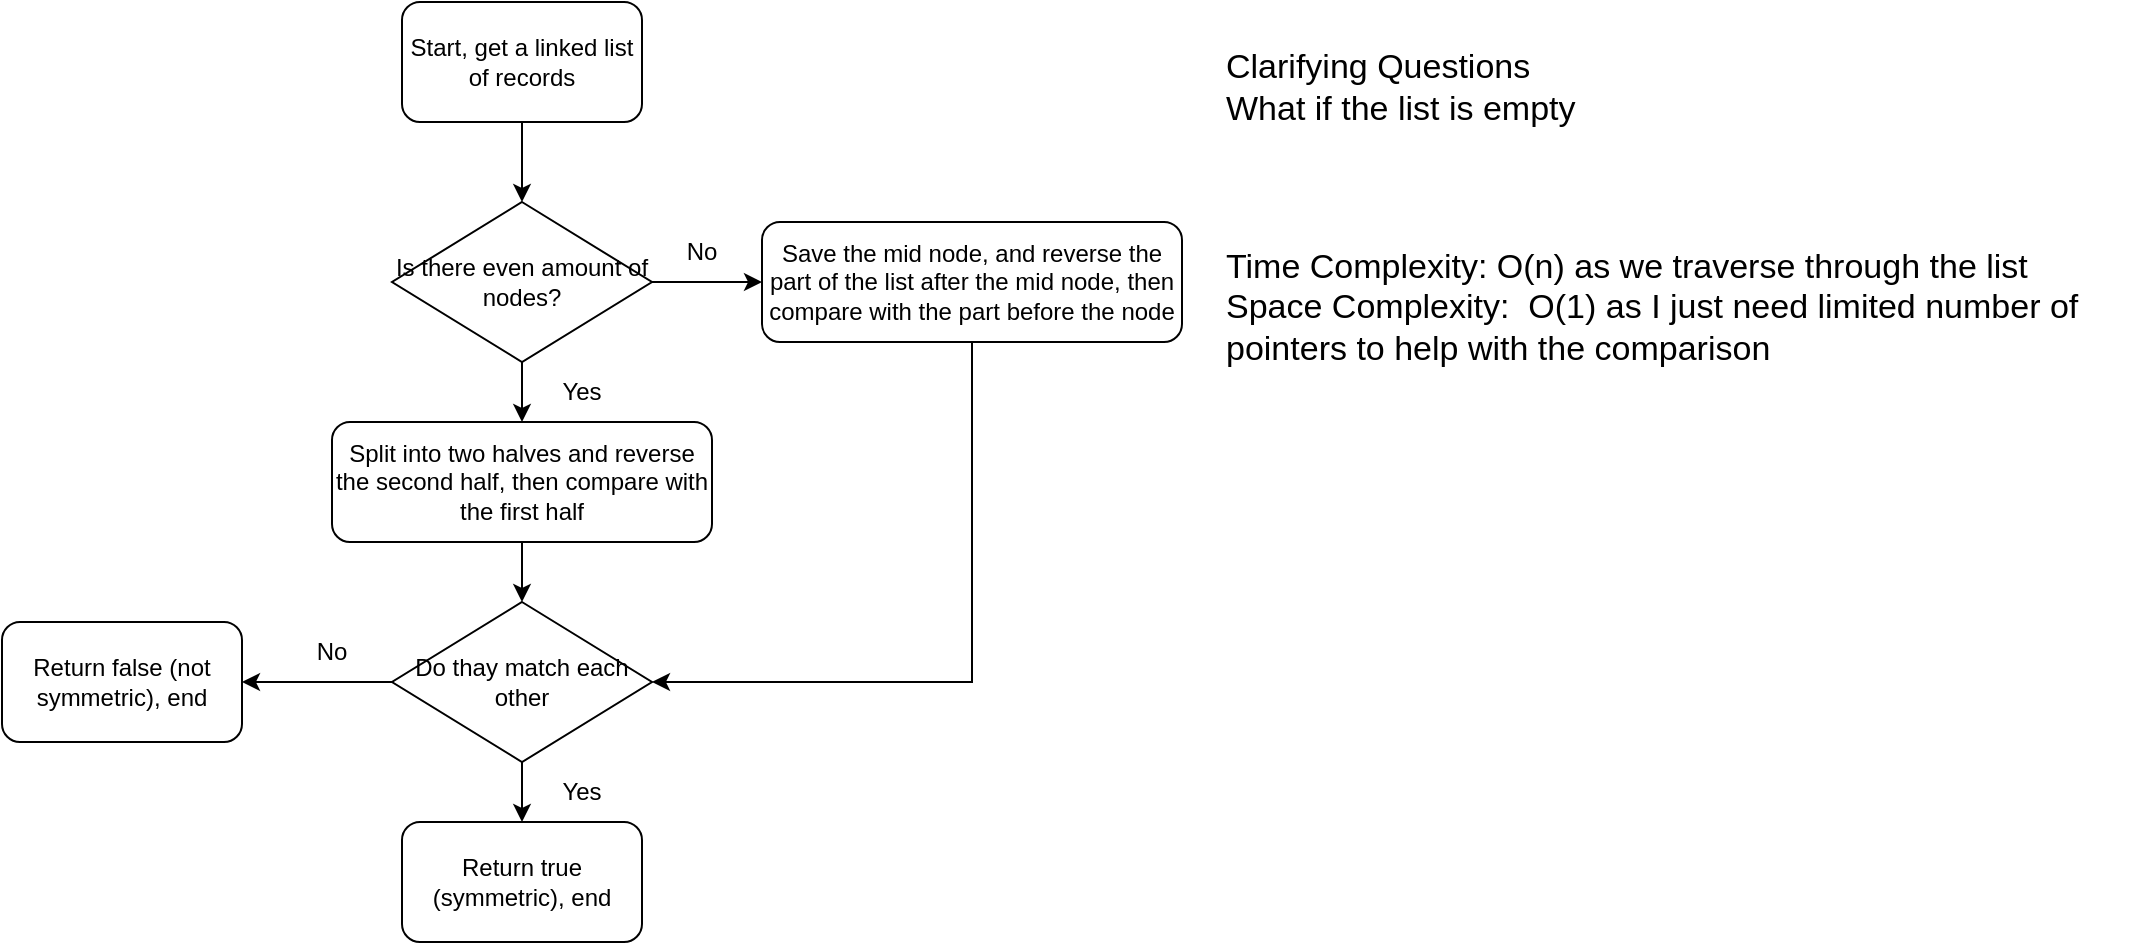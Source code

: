 <mxfile version="24.3.1" type="github">
  <diagram name="Page-1" id="usA8HVlGVZXzVNWSFqBx">
    <mxGraphModel dx="2284" dy="772" grid="1" gridSize="10" guides="1" tooltips="1" connect="1" arrows="1" fold="1" page="1" pageScale="1" pageWidth="850" pageHeight="1100" math="0" shadow="0">
      <root>
        <mxCell id="0" />
        <mxCell id="1" parent="0" />
        <mxCell id="1wRx-8fzzVt5RASfMGpi-11" style="edgeStyle=orthogonalEdgeStyle;rounded=0;orthogonalLoop=1;jettySize=auto;html=1;exitX=0.5;exitY=1;exitDx=0;exitDy=0;entryX=0.5;entryY=0;entryDx=0;entryDy=0;" edge="1" parent="1" source="1wRx-8fzzVt5RASfMGpi-1" target="1wRx-8fzzVt5RASfMGpi-3">
          <mxGeometry relative="1" as="geometry" />
        </mxCell>
        <mxCell id="1wRx-8fzzVt5RASfMGpi-1" value="Start, get a linked list of records" style="rounded=1;whiteSpace=wrap;html=1;" vertex="1" parent="1">
          <mxGeometry x="180" y="80" width="120" height="60" as="geometry" />
        </mxCell>
        <mxCell id="1wRx-8fzzVt5RASfMGpi-14" style="edgeStyle=orthogonalEdgeStyle;rounded=0;orthogonalLoop=1;jettySize=auto;html=1;exitX=0.5;exitY=1;exitDx=0;exitDy=0;entryX=0.5;entryY=0;entryDx=0;entryDy=0;" edge="1" parent="1" source="1wRx-8fzzVt5RASfMGpi-2" target="1wRx-8fzzVt5RASfMGpi-7">
          <mxGeometry relative="1" as="geometry" />
        </mxCell>
        <mxCell id="1wRx-8fzzVt5RASfMGpi-2" value="Split into two halves and reverse the second half, then compare with the first half" style="rounded=1;whiteSpace=wrap;html=1;" vertex="1" parent="1">
          <mxGeometry x="145" y="290" width="190" height="60" as="geometry" />
        </mxCell>
        <mxCell id="1wRx-8fzzVt5RASfMGpi-12" style="edgeStyle=orthogonalEdgeStyle;rounded=0;orthogonalLoop=1;jettySize=auto;html=1;exitX=1;exitY=0.5;exitDx=0;exitDy=0;" edge="1" parent="1" source="1wRx-8fzzVt5RASfMGpi-3" target="1wRx-8fzzVt5RASfMGpi-4">
          <mxGeometry relative="1" as="geometry" />
        </mxCell>
        <mxCell id="1wRx-8fzzVt5RASfMGpi-13" style="edgeStyle=orthogonalEdgeStyle;rounded=0;orthogonalLoop=1;jettySize=auto;html=1;exitX=0.5;exitY=1;exitDx=0;exitDy=0;entryX=0.5;entryY=0;entryDx=0;entryDy=0;" edge="1" parent="1" source="1wRx-8fzzVt5RASfMGpi-3" target="1wRx-8fzzVt5RASfMGpi-2">
          <mxGeometry relative="1" as="geometry" />
        </mxCell>
        <mxCell id="1wRx-8fzzVt5RASfMGpi-3" value="Is there even amount of nodes?" style="rhombus;whiteSpace=wrap;html=1;" vertex="1" parent="1">
          <mxGeometry x="175" y="180" width="130" height="80" as="geometry" />
        </mxCell>
        <mxCell id="1wRx-8fzzVt5RASfMGpi-15" style="edgeStyle=orthogonalEdgeStyle;rounded=0;orthogonalLoop=1;jettySize=auto;html=1;exitX=0.5;exitY=1;exitDx=0;exitDy=0;entryX=1;entryY=0.5;entryDx=0;entryDy=0;" edge="1" parent="1" source="1wRx-8fzzVt5RASfMGpi-4" target="1wRx-8fzzVt5RASfMGpi-7">
          <mxGeometry relative="1" as="geometry" />
        </mxCell>
        <mxCell id="1wRx-8fzzVt5RASfMGpi-4" value="Save the mid node, and reverse the part of the list after the mid node, then compare with the part before the node" style="rounded=1;whiteSpace=wrap;html=1;" vertex="1" parent="1">
          <mxGeometry x="360" y="190" width="210" height="60" as="geometry" />
        </mxCell>
        <mxCell id="1wRx-8fzzVt5RASfMGpi-17" style="edgeStyle=orthogonalEdgeStyle;rounded=0;orthogonalLoop=1;jettySize=auto;html=1;exitX=0.5;exitY=1;exitDx=0;exitDy=0;entryX=0.5;entryY=0;entryDx=0;entryDy=0;" edge="1" parent="1" source="1wRx-8fzzVt5RASfMGpi-7" target="1wRx-8fzzVt5RASfMGpi-9">
          <mxGeometry relative="1" as="geometry" />
        </mxCell>
        <mxCell id="1wRx-8fzzVt5RASfMGpi-23" style="edgeStyle=orthogonalEdgeStyle;rounded=0;orthogonalLoop=1;jettySize=auto;html=1;exitX=0;exitY=0.5;exitDx=0;exitDy=0;entryX=1;entryY=0.5;entryDx=0;entryDy=0;" edge="1" parent="1" source="1wRx-8fzzVt5RASfMGpi-7" target="1wRx-8fzzVt5RASfMGpi-10">
          <mxGeometry relative="1" as="geometry" />
        </mxCell>
        <mxCell id="1wRx-8fzzVt5RASfMGpi-7" value="Do thay match each other" style="rhombus;whiteSpace=wrap;html=1;" vertex="1" parent="1">
          <mxGeometry x="175" y="380" width="130" height="80" as="geometry" />
        </mxCell>
        <mxCell id="1wRx-8fzzVt5RASfMGpi-9" value="Return true (symmetric), end" style="rounded=1;whiteSpace=wrap;html=1;" vertex="1" parent="1">
          <mxGeometry x="180" y="490" width="120" height="60" as="geometry" />
        </mxCell>
        <mxCell id="1wRx-8fzzVt5RASfMGpi-10" value="Return false (not symmetric), end" style="rounded=1;whiteSpace=wrap;html=1;" vertex="1" parent="1">
          <mxGeometry x="-20" y="390" width="120" height="60" as="geometry" />
        </mxCell>
        <mxCell id="1wRx-8fzzVt5RASfMGpi-18" value="No" style="text;html=1;align=center;verticalAlign=middle;whiteSpace=wrap;rounded=0;" vertex="1" parent="1">
          <mxGeometry x="300" y="190" width="60" height="30" as="geometry" />
        </mxCell>
        <mxCell id="1wRx-8fzzVt5RASfMGpi-19" value="Yes" style="text;html=1;align=center;verticalAlign=middle;whiteSpace=wrap;rounded=0;" vertex="1" parent="1">
          <mxGeometry x="240" y="260" width="60" height="30" as="geometry" />
        </mxCell>
        <mxCell id="1wRx-8fzzVt5RASfMGpi-22" value="Yes" style="text;html=1;align=center;verticalAlign=middle;whiteSpace=wrap;rounded=0;" vertex="1" parent="1">
          <mxGeometry x="240" y="460" width="60" height="30" as="geometry" />
        </mxCell>
        <mxCell id="1wRx-8fzzVt5RASfMGpi-24" value="No" style="text;html=1;align=center;verticalAlign=middle;whiteSpace=wrap;rounded=0;" vertex="1" parent="1">
          <mxGeometry x="115" y="390" width="60" height="30" as="geometry" />
        </mxCell>
        <mxCell id="1wRx-8fzzVt5RASfMGpi-25" value="&lt;font style=&quot;font-size: 17px;&quot;&gt;Clarifying Questions&lt;/font&gt;&lt;div style=&quot;&quot;&gt;&lt;span style=&quot;background-color: initial; font-size: 17px;&quot;&gt;What if the list is empty&lt;/span&gt;&lt;span style=&quot;font-size: 0px; color: rgba(0, 0, 0, 0); font-family: monospace; text-wrap: nowrap; background-color: initial;&quot;&gt;3CmxGraphModel%3E%3Croot%3E%3CmxCell%20id%3D%220%22%2F%3E%3CmxCell%20id%3D%221%22%20parent%3D%220%22%2F%3E%3CmxCell%20id%3D%222%22%20value%3D%22%26lt%3Bspan%20style%3D%26quot%3Bfont-size%3A%2017px%3B%26quot%3B%26gt%3BTime%20Complexity%3A%20O(n)%20as%20we%20traverse%20through%20the%20list%26lt%3B%2Fspan%26gt%3B%26lt%3Bdiv%26gt%3B%26lt%3Bspan%20style%3D%26quot%3Bfont-size%3A%2017px%3B%26quot%3B%26gt%3BSpace%20Complexity%3A%26amp%3Bnbsp%3B%20O(1)%20as%20I%20just%20need%20three%20pointers%20(prev%2Fcurrent%2Fnext)%26lt%3Bbr%26gt%3B%26lt%3B%2Fspan%26gt%3B%26lt%3B%2Fdiv%26gt%3B%22%20style%3D%22text%3Bhtml%3D1%3Balign%3Dleft%3BverticalAlign%3Dmiddle%3BwhiteSpace%3Dwrap%3Brounded%3D0%3B%22%20vertex%3D%221%22%20parent%3D%221%22%3E%3CmxGeometry%20x%3D%2252%22%20y%3D%22680%22%20width%3D%22460%22%20height%3D%2285%22%20as%3D%22geometry%22%2F%3E%3C%2FmxCell%3E%3C%2Froot%3E%3C%2FmxGraphModel%3E&lt;/span&gt;&lt;/div&gt;" style="text;html=1;align=left;verticalAlign=middle;whiteSpace=wrap;rounded=0;" vertex="1" parent="1">
          <mxGeometry x="590" y="80" width="460" height="85" as="geometry" />
        </mxCell>
        <mxCell id="1wRx-8fzzVt5RASfMGpi-26" value="&lt;span style=&quot;font-size: 17px;&quot;&gt;Time Complexity: O(n) as we traverse through the list&lt;/span&gt;&lt;div&gt;&lt;span style=&quot;font-size: 17px;&quot;&gt;Space Complexity:&amp;nbsp; O(1) as I just need limited number of pointers to help with the comparison&lt;br&gt;&lt;/span&gt;&lt;/div&gt;" style="text;html=1;align=left;verticalAlign=middle;whiteSpace=wrap;rounded=0;" vertex="1" parent="1">
          <mxGeometry x="590" y="190" width="460" height="85" as="geometry" />
        </mxCell>
      </root>
    </mxGraphModel>
  </diagram>
</mxfile>
